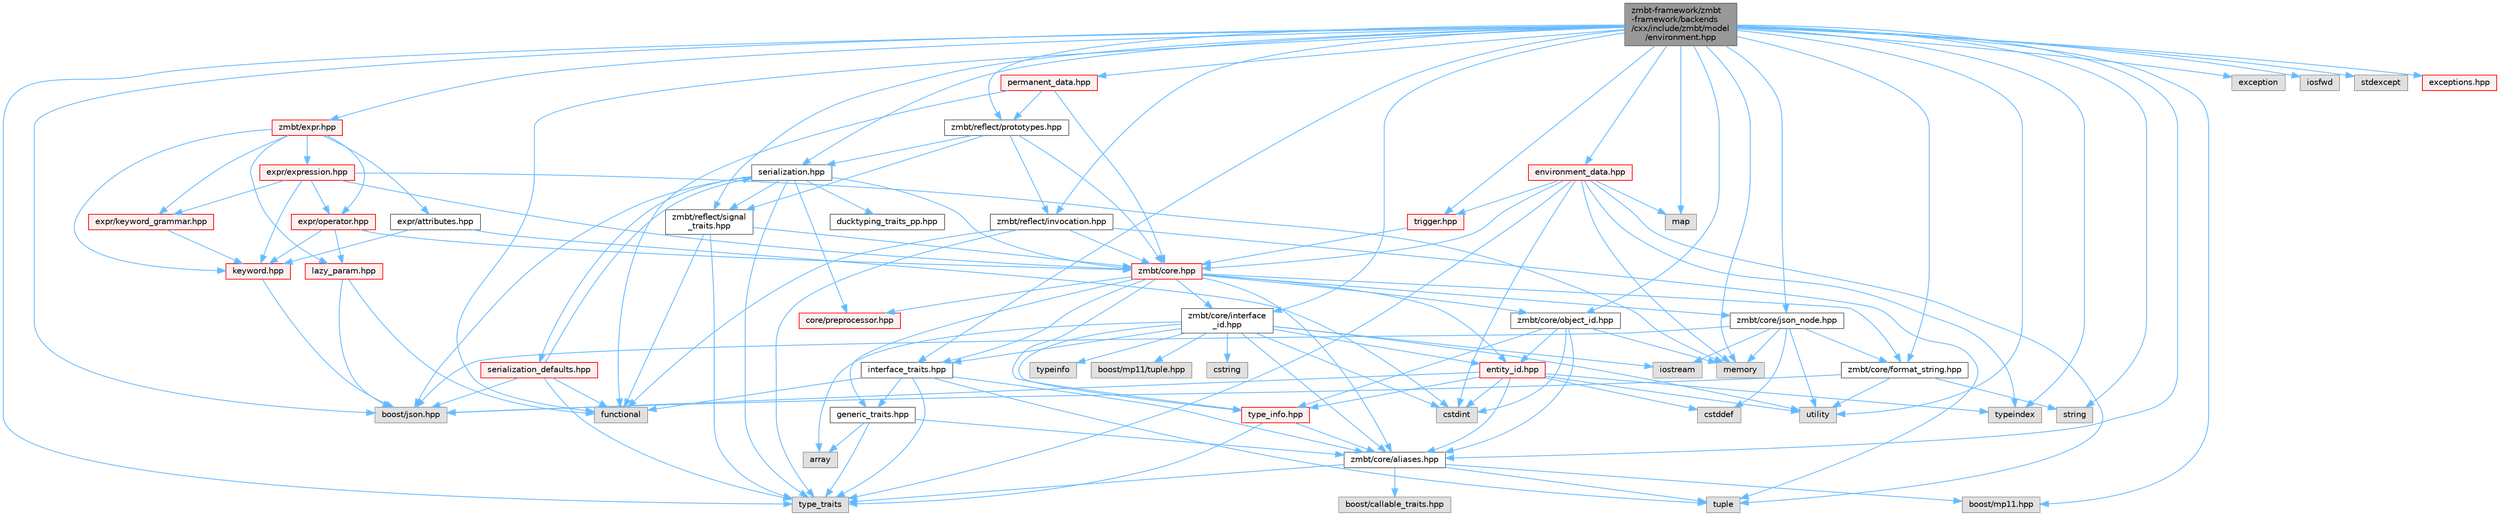 digraph "zmbt-framework/zmbt-framework/backends/cxx/include/zmbt/model/environment.hpp"
{
 // LATEX_PDF_SIZE
  bgcolor="transparent";
  edge [fontname=Helvetica,fontsize=10,labelfontname=Helvetica,labelfontsize=10];
  node [fontname=Helvetica,fontsize=10,shape=box,height=0.2,width=0.4];
  Node1 [id="Node000001",label="zmbt-framework/zmbt\l-framework/backends\l/cxx/include/zmbt/model\l/environment.hpp",height=0.2,width=0.4,color="gray40", fillcolor="grey60", style="filled", fontcolor="black",tooltip=" "];
  Node1 -> Node2 [id="edge1_Node000001_Node000002",color="steelblue1",style="solid",tooltip=" "];
  Node2 [id="Node000002",label="boost/json.hpp",height=0.2,width=0.4,color="grey60", fillcolor="#E0E0E0", style="filled",tooltip=" "];
  Node1 -> Node3 [id="edge2_Node000001_Node000003",color="steelblue1",style="solid",tooltip=" "];
  Node3 [id="Node000003",label="boost/mp11.hpp",height=0.2,width=0.4,color="grey60", fillcolor="#E0E0E0", style="filled",tooltip=" "];
  Node1 -> Node4 [id="edge3_Node000001_Node000004",color="steelblue1",style="solid",tooltip=" "];
  Node4 [id="Node000004",label="zmbt/core/aliases.hpp",height=0.2,width=0.4,color="grey40", fillcolor="white", style="filled",URL="$aliases_8hpp.html",tooltip=" "];
  Node4 -> Node5 [id="edge4_Node000004_Node000005",color="steelblue1",style="solid",tooltip=" "];
  Node5 [id="Node000005",label="type_traits",height=0.2,width=0.4,color="grey60", fillcolor="#E0E0E0", style="filled",tooltip=" "];
  Node4 -> Node6 [id="edge5_Node000004_Node000006",color="steelblue1",style="solid",tooltip=" "];
  Node6 [id="Node000006",label="tuple",height=0.2,width=0.4,color="grey60", fillcolor="#E0E0E0", style="filled",tooltip=" "];
  Node4 -> Node7 [id="edge6_Node000004_Node000007",color="steelblue1",style="solid",tooltip=" "];
  Node7 [id="Node000007",label="boost/callable_traits.hpp",height=0.2,width=0.4,color="grey60", fillcolor="#E0E0E0", style="filled",tooltip=" "];
  Node4 -> Node3 [id="edge7_Node000004_Node000003",color="steelblue1",style="solid",tooltip=" "];
  Node1 -> Node8 [id="edge8_Node000001_Node000008",color="steelblue1",style="solid",tooltip=" "];
  Node8 [id="Node000008",label="zmbt/core/format_string.hpp",height=0.2,width=0.4,color="grey40", fillcolor="white", style="filled",URL="$format__string_8hpp.html",tooltip=" "];
  Node8 -> Node2 [id="edge9_Node000008_Node000002",color="steelblue1",style="solid",tooltip=" "];
  Node8 -> Node9 [id="edge10_Node000008_Node000009",color="steelblue1",style="solid",tooltip=" "];
  Node9 [id="Node000009",label="string",height=0.2,width=0.4,color="grey60", fillcolor="#E0E0E0", style="filled",tooltip=" "];
  Node8 -> Node10 [id="edge11_Node000008_Node000010",color="steelblue1",style="solid",tooltip=" "];
  Node10 [id="Node000010",label="utility",height=0.2,width=0.4,color="grey60", fillcolor="#E0E0E0", style="filled",tooltip=" "];
  Node1 -> Node11 [id="edge12_Node000001_Node000011",color="steelblue1",style="solid",tooltip=" "];
  Node11 [id="Node000011",label="zmbt/core/interface\l_id.hpp",height=0.2,width=0.4,color="grey40", fillcolor="white", style="filled",URL="$interface__id_8hpp.html",tooltip=" "];
  Node11 -> Node12 [id="edge13_Node000011_Node000012",color="steelblue1",style="solid",tooltip=" "];
  Node12 [id="Node000012",label="iostream",height=0.2,width=0.4,color="grey60", fillcolor="#E0E0E0", style="filled",tooltip=" "];
  Node11 -> Node13 [id="edge14_Node000011_Node000013",color="steelblue1",style="solid",tooltip=" "];
  Node13 [id="Node000013",label="array",height=0.2,width=0.4,color="grey60", fillcolor="#E0E0E0", style="filled",tooltip=" "];
  Node11 -> Node14 [id="edge15_Node000011_Node000014",color="steelblue1",style="solid",tooltip=" "];
  Node14 [id="Node000014",label="cstdint",height=0.2,width=0.4,color="grey60", fillcolor="#E0E0E0", style="filled",tooltip=" "];
  Node11 -> Node15 [id="edge16_Node000011_Node000015",color="steelblue1",style="solid",tooltip=" "];
  Node15 [id="Node000015",label="cstring",height=0.2,width=0.4,color="grey60", fillcolor="#E0E0E0", style="filled",tooltip=" "];
  Node11 -> Node16 [id="edge17_Node000011_Node000016",color="steelblue1",style="solid",tooltip=" "];
  Node16 [id="Node000016",label="typeinfo",height=0.2,width=0.4,color="grey60", fillcolor="#E0E0E0", style="filled",tooltip=" "];
  Node11 -> Node10 [id="edge18_Node000011_Node000010",color="steelblue1",style="solid",tooltip=" "];
  Node11 -> Node17 [id="edge19_Node000011_Node000017",color="steelblue1",style="solid",tooltip=" "];
  Node17 [id="Node000017",label="boost/mp11/tuple.hpp",height=0.2,width=0.4,color="grey60", fillcolor="#E0E0E0", style="filled",tooltip=" "];
  Node11 -> Node4 [id="edge20_Node000011_Node000004",color="steelblue1",style="solid",tooltip=" "];
  Node11 -> Node18 [id="edge21_Node000011_Node000018",color="steelblue1",style="solid",tooltip=" "];
  Node18 [id="Node000018",label="entity_id.hpp",height=0.2,width=0.4,color="red", fillcolor="#FFF0F0", style="filled",URL="$entity__id_8hpp.html",tooltip=" "];
  Node18 -> Node19 [id="edge22_Node000018_Node000019",color="steelblue1",style="solid",tooltip=" "];
  Node19 [id="Node000019",label="cstddef",height=0.2,width=0.4,color="grey60", fillcolor="#E0E0E0", style="filled",tooltip=" "];
  Node18 -> Node14 [id="edge23_Node000018_Node000014",color="steelblue1",style="solid",tooltip=" "];
  Node18 -> Node10 [id="edge24_Node000018_Node000010",color="steelblue1",style="solid",tooltip=" "];
  Node18 -> Node20 [id="edge25_Node000018_Node000020",color="steelblue1",style="solid",tooltip=" "];
  Node20 [id="Node000020",label="typeindex",height=0.2,width=0.4,color="grey60", fillcolor="#E0E0E0", style="filled",tooltip=" "];
  Node18 -> Node2 [id="edge26_Node000018_Node000002",color="steelblue1",style="solid",tooltip=" "];
  Node18 -> Node4 [id="edge27_Node000018_Node000004",color="steelblue1",style="solid",tooltip=" "];
  Node18 -> Node22 [id="edge28_Node000018_Node000022",color="steelblue1",style="solid",tooltip=" "];
  Node22 [id="Node000022",label="type_info.hpp",height=0.2,width=0.4,color="red", fillcolor="#FFF0F0", style="filled",URL="$type__info_8hpp.html",tooltip=" "];
  Node22 -> Node5 [id="edge29_Node000022_Node000005",color="steelblue1",style="solid",tooltip=" "];
  Node22 -> Node4 [id="edge30_Node000022_Node000004",color="steelblue1",style="solid",tooltip=" "];
  Node11 -> Node24 [id="edge31_Node000011_Node000024",color="steelblue1",style="solid",tooltip=" "];
  Node24 [id="Node000024",label="interface_traits.hpp",height=0.2,width=0.4,color="grey40", fillcolor="white", style="filled",URL="$interface__traits_8hpp.html",tooltip=" "];
  Node24 -> Node25 [id="edge32_Node000024_Node000025",color="steelblue1",style="solid",tooltip=" "];
  Node25 [id="Node000025",label="functional",height=0.2,width=0.4,color="grey60", fillcolor="#E0E0E0", style="filled",tooltip=" "];
  Node24 -> Node6 [id="edge33_Node000024_Node000006",color="steelblue1",style="solid",tooltip=" "];
  Node24 -> Node5 [id="edge34_Node000024_Node000005",color="steelblue1",style="solid",tooltip=" "];
  Node24 -> Node4 [id="edge35_Node000024_Node000004",color="steelblue1",style="solid",tooltip=" "];
  Node24 -> Node26 [id="edge36_Node000024_Node000026",color="steelblue1",style="solid",tooltip=" "];
  Node26 [id="Node000026",label="generic_traits.hpp",height=0.2,width=0.4,color="grey40", fillcolor="white", style="filled",URL="$generic__traits_8hpp.html",tooltip=" "];
  Node26 -> Node5 [id="edge37_Node000026_Node000005",color="steelblue1",style="solid",tooltip=" "];
  Node26 -> Node13 [id="edge38_Node000026_Node000013",color="steelblue1",style="solid",tooltip=" "];
  Node26 -> Node4 [id="edge39_Node000026_Node000004",color="steelblue1",style="solid",tooltip=" "];
  Node11 -> Node22 [id="edge40_Node000011_Node000022",color="steelblue1",style="solid",tooltip=" "];
  Node1 -> Node24 [id="edge41_Node000001_Node000024",color="steelblue1",style="solid",tooltip=" "];
  Node1 -> Node27 [id="edge42_Node000001_Node000027",color="steelblue1",style="solid",tooltip=" "];
  Node27 [id="Node000027",label="zmbt/core/json_node.hpp",height=0.2,width=0.4,color="grey40", fillcolor="white", style="filled",URL="$json__node_8hpp.html",tooltip=" "];
  Node27 -> Node2 [id="edge43_Node000027_Node000002",color="steelblue1",style="solid",tooltip=" "];
  Node27 -> Node19 [id="edge44_Node000027_Node000019",color="steelblue1",style="solid",tooltip=" "];
  Node27 -> Node12 [id="edge45_Node000027_Node000012",color="steelblue1",style="solid",tooltip=" "];
  Node27 -> Node28 [id="edge46_Node000027_Node000028",color="steelblue1",style="solid",tooltip=" "];
  Node28 [id="Node000028",label="memory",height=0.2,width=0.4,color="grey60", fillcolor="#E0E0E0", style="filled",tooltip=" "];
  Node27 -> Node10 [id="edge47_Node000027_Node000010",color="steelblue1",style="solid",tooltip=" "];
  Node27 -> Node8 [id="edge48_Node000027_Node000008",color="steelblue1",style="solid",tooltip=" "];
  Node1 -> Node29 [id="edge49_Node000001_Node000029",color="steelblue1",style="solid",tooltip=" "];
  Node29 [id="Node000029",label="zmbt/core/object_id.hpp",height=0.2,width=0.4,color="grey40", fillcolor="white", style="filled",URL="$object__id_8hpp.html",tooltip=" "];
  Node29 -> Node14 [id="edge50_Node000029_Node000014",color="steelblue1",style="solid",tooltip=" "];
  Node29 -> Node28 [id="edge51_Node000029_Node000028",color="steelblue1",style="solid",tooltip=" "];
  Node29 -> Node4 [id="edge52_Node000029_Node000004",color="steelblue1",style="solid",tooltip=" "];
  Node29 -> Node18 [id="edge53_Node000029_Node000018",color="steelblue1",style="solid",tooltip=" "];
  Node29 -> Node22 [id="edge54_Node000029_Node000022",color="steelblue1",style="solid",tooltip=" "];
  Node1 -> Node30 [id="edge55_Node000001_Node000030",color="steelblue1",style="solid",tooltip=" "];
  Node30 [id="Node000030",label="zmbt/reflect/signal\l_traits.hpp",height=0.2,width=0.4,color="grey40", fillcolor="white", style="filled",URL="$signal__traits_8hpp.html",tooltip=" "];
  Node30 -> Node25 [id="edge56_Node000030_Node000025",color="steelblue1",style="solid",tooltip=" "];
  Node30 -> Node5 [id="edge57_Node000030_Node000005",color="steelblue1",style="solid",tooltip=" "];
  Node30 -> Node31 [id="edge58_Node000030_Node000031",color="steelblue1",style="solid",tooltip=" "];
  Node31 [id="Node000031",label="zmbt/core.hpp",height=0.2,width=0.4,color="red", fillcolor="#FFF0F0", style="filled",URL="$core_8hpp.html",tooltip=" "];
  Node31 -> Node4 [id="edge59_Node000031_Node000004",color="steelblue1",style="solid",tooltip=" "];
  Node31 -> Node8 [id="edge60_Node000031_Node000008",color="steelblue1",style="solid",tooltip=" "];
  Node31 -> Node26 [id="edge61_Node000031_Node000026",color="steelblue1",style="solid",tooltip=" "];
  Node31 -> Node24 [id="edge62_Node000031_Node000024",color="steelblue1",style="solid",tooltip=" "];
  Node31 -> Node27 [id="edge63_Node000031_Node000027",color="steelblue1",style="solid",tooltip=" "];
  Node31 -> Node42 [id="edge64_Node000031_Node000042",color="steelblue1",style="solid",tooltip=" "];
  Node42 [id="Node000042",label="core/preprocessor.hpp",height=0.2,width=0.4,color="red", fillcolor="#FFF0F0", style="filled",URL="$preprocessor_8hpp.html",tooltip="type traits to check serialization compatibility"];
  Node31 -> Node22 [id="edge65_Node000031_Node000022",color="steelblue1",style="solid",tooltip=" "];
  Node31 -> Node18 [id="edge66_Node000031_Node000018",color="steelblue1",style="solid",tooltip=" "];
  Node31 -> Node11 [id="edge67_Node000031_Node000011",color="steelblue1",style="solid",tooltip=" "];
  Node31 -> Node29 [id="edge68_Node000031_Node000029",color="steelblue1",style="solid",tooltip=" "];
  Node1 -> Node55 [id="edge69_Node000001_Node000055",color="steelblue1",style="solid",tooltip=" "];
  Node55 [id="Node000055",label="zmbt/reflect/invocation.hpp",height=0.2,width=0.4,color="grey40", fillcolor="white", style="filled",URL="$invocation_8hpp.html",tooltip=" "];
  Node55 -> Node25 [id="edge70_Node000055_Node000025",color="steelblue1",style="solid",tooltip=" "];
  Node55 -> Node6 [id="edge71_Node000055_Node000006",color="steelblue1",style="solid",tooltip=" "];
  Node55 -> Node5 [id="edge72_Node000055_Node000005",color="steelblue1",style="solid",tooltip=" "];
  Node55 -> Node31 [id="edge73_Node000055_Node000031",color="steelblue1",style="solid",tooltip=" "];
  Node1 -> Node56 [id="edge74_Node000001_Node000056",color="steelblue1",style="solid",tooltip=" "];
  Node56 [id="Node000056",label="zmbt/reflect/prototypes.hpp",height=0.2,width=0.4,color="grey40", fillcolor="white", style="filled",URL="$prototypes_8hpp.html",tooltip=" "];
  Node56 -> Node31 [id="edge75_Node000056_Node000031",color="steelblue1",style="solid",tooltip=" "];
  Node56 -> Node30 [id="edge76_Node000056_Node000030",color="steelblue1",style="solid",tooltip=" "];
  Node56 -> Node57 [id="edge77_Node000056_Node000057",color="steelblue1",style="solid",tooltip=" "];
  Node57 [id="Node000057",label="serialization.hpp",height=0.2,width=0.4,color="grey40", fillcolor="white", style="filled",URL="$serialization_8hpp.html",tooltip=" "];
  Node57 -> Node5 [id="edge78_Node000057_Node000005",color="steelblue1",style="solid",tooltip=" "];
  Node57 -> Node2 [id="edge79_Node000057_Node000002",color="steelblue1",style="solid",tooltip=" "];
  Node57 -> Node42 [id="edge80_Node000057_Node000042",color="steelblue1",style="solid",tooltip=" "];
  Node57 -> Node31 [id="edge81_Node000057_Node000031",color="steelblue1",style="solid",tooltip=" "];
  Node57 -> Node58 [id="edge82_Node000057_Node000058",color="steelblue1",style="solid",tooltip=" "];
  Node58 [id="Node000058",label="ducktyping_traits_pp.hpp",height=0.2,width=0.4,color="grey40", fillcolor="white", style="filled",URL="$ducktyping__traits__pp_8hpp.html",tooltip=" "];
  Node57 -> Node30 [id="edge83_Node000057_Node000030",color="steelblue1",style="solid",tooltip=" "];
  Node57 -> Node59 [id="edge84_Node000057_Node000059",color="steelblue1",style="solid",tooltip=" "];
  Node59 [id="Node000059",label="serialization_defaults.hpp",height=0.2,width=0.4,color="red", fillcolor="#FFF0F0", style="filled",URL="$serialization__defaults_8hpp.html",tooltip=" "];
  Node59 -> Node25 [id="edge85_Node000059_Node000025",color="steelblue1",style="solid",tooltip=" "];
  Node59 -> Node5 [id="edge86_Node000059_Node000005",color="steelblue1",style="solid",tooltip=" "];
  Node59 -> Node2 [id="edge87_Node000059_Node000002",color="steelblue1",style="solid",tooltip=" "];
  Node59 -> Node57 [id="edge88_Node000059_Node000057",color="steelblue1",style="solid",tooltip=" "];
  Node56 -> Node55 [id="edge89_Node000056_Node000055",color="steelblue1",style="solid",tooltip=" "];
  Node1 -> Node57 [id="edge90_Node000001_Node000057",color="steelblue1",style="solid",tooltip=" "];
  Node1 -> Node62 [id="edge91_Node000001_Node000062",color="steelblue1",style="solid",tooltip=" "];
  Node62 [id="Node000062",label="zmbt/expr.hpp",height=0.2,width=0.4,color="red", fillcolor="#FFF0F0", style="filled",URL="$expr_8hpp.html",tooltip=" "];
  Node62 -> Node63 [id="edge92_Node000062_Node000063",color="steelblue1",style="solid",tooltip=" "];
  Node63 [id="Node000063",label="expr/operator.hpp",height=0.2,width=0.4,color="red", fillcolor="#FFF0F0", style="filled",URL="$operator_8hpp.html",tooltip=" "];
  Node63 -> Node31 [id="edge93_Node000063_Node000031",color="steelblue1",style="solid",tooltip=" "];
  Node63 -> Node66 [id="edge94_Node000063_Node000066",color="steelblue1",style="solid",tooltip=" "];
  Node66 [id="Node000066",label="keyword.hpp",height=0.2,width=0.4,color="red", fillcolor="#FFF0F0", style="filled",URL="$keyword_8hpp.html",tooltip=" "];
  Node66 -> Node2 [id="edge95_Node000066_Node000002",color="steelblue1",style="solid",tooltip=" "];
  Node63 -> Node67 [id="edge96_Node000063_Node000067",color="steelblue1",style="solid",tooltip=" "];
  Node67 [id="Node000067",label="lazy_param.hpp",height=0.2,width=0.4,color="red", fillcolor="#FFF0F0", style="filled",URL="$lazy__param_8hpp.html",tooltip=" "];
  Node67 -> Node25 [id="edge97_Node000067_Node000025",color="steelblue1",style="solid",tooltip=" "];
  Node67 -> Node2 [id="edge98_Node000067_Node000002",color="steelblue1",style="solid",tooltip=" "];
  Node62 -> Node66 [id="edge99_Node000062_Node000066",color="steelblue1",style="solid",tooltip=" "];
  Node62 -> Node70 [id="edge100_Node000062_Node000070",color="steelblue1",style="solid",tooltip=" "];
  Node70 [id="Node000070",label="expr/keyword_grammar.hpp",height=0.2,width=0.4,color="red", fillcolor="#FFF0F0", style="filled",URL="$keyword__grammar_8hpp.html",tooltip=" "];
  Node70 -> Node66 [id="edge101_Node000070_Node000066",color="steelblue1",style="solid",tooltip=" "];
  Node62 -> Node67 [id="edge102_Node000062_Node000067",color="steelblue1",style="solid",tooltip=" "];
  Node62 -> Node73 [id="edge103_Node000062_Node000073",color="steelblue1",style="solid",tooltip=" "];
  Node73 [id="Node000073",label="expr/attributes.hpp",height=0.2,width=0.4,color="grey40", fillcolor="white", style="filled",URL="$attributes_8hpp.html",tooltip=" "];
  Node73 -> Node14 [id="edge104_Node000073_Node000014",color="steelblue1",style="solid",tooltip=" "];
  Node73 -> Node66 [id="edge105_Node000073_Node000066",color="steelblue1",style="solid",tooltip=" "];
  Node62 -> Node74 [id="edge106_Node000062_Node000074",color="steelblue1",style="solid",tooltip=" "];
  Node74 [id="Node000074",label="expr/expression.hpp",height=0.2,width=0.4,color="red", fillcolor="#FFF0F0", style="filled",URL="$expression_8hpp.html",tooltip=" "];
  Node74 -> Node28 [id="edge107_Node000074_Node000028",color="steelblue1",style="solid",tooltip=" "];
  Node74 -> Node31 [id="edge108_Node000074_Node000031",color="steelblue1",style="solid",tooltip=" "];
  Node74 -> Node63 [id="edge109_Node000074_Node000063",color="steelblue1",style="solid",tooltip=" "];
  Node74 -> Node66 [id="edge110_Node000074_Node000066",color="steelblue1",style="solid",tooltip=" "];
  Node74 -> Node70 [id="edge111_Node000074_Node000070",color="steelblue1",style="solid",tooltip=" "];
  Node1 -> Node90 [id="edge112_Node000001_Node000090",color="steelblue1",style="solid",tooltip=" "];
  Node90 [id="Node000090",label="exception",height=0.2,width=0.4,color="grey60", fillcolor="#E0E0E0", style="filled",tooltip=" "];
  Node1 -> Node25 [id="edge113_Node000001_Node000025",color="steelblue1",style="solid",tooltip=" "];
  Node1 -> Node91 [id="edge114_Node000001_Node000091",color="steelblue1",style="solid",tooltip=" "];
  Node91 [id="Node000091",label="iosfwd",height=0.2,width=0.4,color="grey60", fillcolor="#E0E0E0", style="filled",tooltip=" "];
  Node1 -> Node45 [id="edge115_Node000001_Node000045",color="steelblue1",style="solid",tooltip=" "];
  Node45 [id="Node000045",label="map",height=0.2,width=0.4,color="grey60", fillcolor="#E0E0E0", style="filled",tooltip=" "];
  Node1 -> Node28 [id="edge116_Node000001_Node000028",color="steelblue1",style="solid",tooltip=" "];
  Node1 -> Node92 [id="edge117_Node000001_Node000092",color="steelblue1",style="solid",tooltip=" "];
  Node92 [id="Node000092",label="stdexcept",height=0.2,width=0.4,color="grey60", fillcolor="#E0E0E0", style="filled",tooltip=" "];
  Node1 -> Node9 [id="edge118_Node000001_Node000009",color="steelblue1",style="solid",tooltip=" "];
  Node1 -> Node5 [id="edge119_Node000001_Node000005",color="steelblue1",style="solid",tooltip=" "];
  Node1 -> Node20 [id="edge120_Node000001_Node000020",color="steelblue1",style="solid",tooltip=" "];
  Node1 -> Node10 [id="edge121_Node000001_Node000010",color="steelblue1",style="solid",tooltip=" "];
  Node1 -> Node93 [id="edge122_Node000001_Node000093",color="steelblue1",style="solid",tooltip=" "];
  Node93 [id="Node000093",label="environment_data.hpp",height=0.2,width=0.4,color="red", fillcolor="#FFF0F0", style="filled",URL="$environment__data_8hpp.html",tooltip=" "];
  Node93 -> Node14 [id="edge123_Node000093_Node000014",color="steelblue1",style="solid",tooltip=" "];
  Node93 -> Node45 [id="edge124_Node000093_Node000045",color="steelblue1",style="solid",tooltip=" "];
  Node93 -> Node28 [id="edge125_Node000093_Node000028",color="steelblue1",style="solid",tooltip=" "];
  Node93 -> Node6 [id="edge126_Node000093_Node000006",color="steelblue1",style="solid",tooltip=" "];
  Node93 -> Node20 [id="edge127_Node000093_Node000020",color="steelblue1",style="solid",tooltip=" "];
  Node93 -> Node5 [id="edge128_Node000093_Node000005",color="steelblue1",style="solid",tooltip=" "];
  Node93 -> Node31 [id="edge129_Node000093_Node000031",color="steelblue1",style="solid",tooltip=" "];
  Node93 -> Node97 [id="edge130_Node000093_Node000097",color="steelblue1",style="solid",tooltip=" "];
  Node97 [id="Node000097",label="trigger.hpp",height=0.2,width=0.4,color="red", fillcolor="#FFF0F0", style="filled",URL="$trigger_8hpp.html",tooltip=" "];
  Node97 -> Node31 [id="edge131_Node000097_Node000031",color="steelblue1",style="solid",tooltip=" "];
  Node1 -> Node110 [id="edge132_Node000001_Node000110",color="steelblue1",style="solid",tooltip=" "];
  Node110 [id="Node000110",label="exceptions.hpp",height=0.2,width=0.4,color="red", fillcolor="#FFF0F0", style="filled",URL="$model_2exceptions_8hpp.html",tooltip=" "];
  Node1 -> Node97 [id="edge133_Node000001_Node000097",color="steelblue1",style="solid",tooltip=" "];
  Node1 -> Node111 [id="edge134_Node000001_Node000111",color="steelblue1",style="solid",tooltip=" "];
  Node111 [id="Node000111",label="permanent_data.hpp",height=0.2,width=0.4,color="red", fillcolor="#FFF0F0", style="filled",URL="$permanent__data_8hpp.html",tooltip=" "];
  Node111 -> Node25 [id="edge135_Node000111_Node000025",color="steelblue1",style="solid",tooltip=" "];
  Node111 -> Node31 [id="edge136_Node000111_Node000031",color="steelblue1",style="solid",tooltip=" "];
  Node111 -> Node56 [id="edge137_Node000111_Node000056",color="steelblue1",style="solid",tooltip=" "];
}
